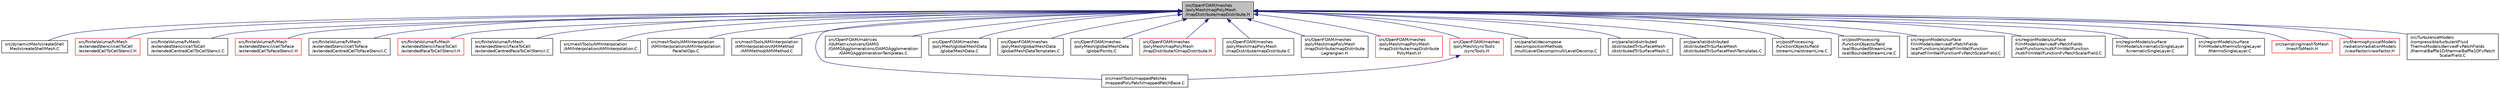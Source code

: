 digraph "src/OpenFOAM/meshes/polyMesh/mapPolyMesh/mapDistribute/mapDistribute.H"
{
  bgcolor="transparent";
  edge [fontname="Helvetica",fontsize="10",labelfontname="Helvetica",labelfontsize="10"];
  node [fontname="Helvetica",fontsize="10",shape=record];
  Node1 [label="src/OpenFOAM/meshes\l/polyMesh/mapPolyMesh\l/mapDistribute/mapDistribute.H",height=0.2,width=0.4,color="black", fillcolor="grey75", style="filled", fontcolor="black"];
  Node1 -> Node2 [dir="back",color="midnightblue",fontsize="10",style="solid",fontname="Helvetica"];
  Node2 [label="src/dynamicMesh/createShell\lMesh/createShellMesh.C",height=0.2,width=0.4,color="black",URL="$a04913.html"];
  Node1 -> Node3 [dir="back",color="midnightblue",fontsize="10",style="solid",fontname="Helvetica"];
  Node3 [label="src/finiteVolume/fvMesh\l/extendedStencil/cellToCell\l/extendedCellToCellStencil.H",height=0.2,width=0.4,color="red",URL="$a05985.html"];
  Node1 -> Node4 [dir="back",color="midnightblue",fontsize="10",style="solid",fontname="Helvetica"];
  Node4 [label="src/finiteVolume/fvMesh\l/extendedStencil/cellToCell\l/extendedCentredCellToCellStencil.C",height=0.2,width=0.4,color="black",URL="$a05987.html"];
  Node1 -> Node5 [dir="back",color="midnightblue",fontsize="10",style="solid",fontname="Helvetica"];
  Node5 [label="src/finiteVolume/fvMesh\l/extendedStencil/cellToFace\l/extendedCellToFaceStencil.H",height=0.2,width=0.4,color="red",URL="$a06004.html"];
  Node1 -> Node6 [dir="back",color="midnightblue",fontsize="10",style="solid",fontname="Helvetica"];
  Node6 [label="src/finiteVolume/fvMesh\l/extendedStencil/cellToFace\l/extendedCentredCellToFaceStencil.C",height=0.2,width=0.4,color="black",URL="$a06006.html"];
  Node1 -> Node7 [dir="back",color="midnightblue",fontsize="10",style="solid",fontname="Helvetica"];
  Node7 [label="src/finiteVolume/fvMesh\l/extendedStencil/faceToCell\l/extendedFaceToCellStencil.H",height=0.2,width=0.4,color="red",URL="$a06042.html"];
  Node1 -> Node8 [dir="back",color="midnightblue",fontsize="10",style="solid",fontname="Helvetica"];
  Node8 [label="src/finiteVolume/fvMesh\l/extendedStencil/faceToCell\l/extendedCentredFaceToCellStencil.C",height=0.2,width=0.4,color="black",URL="$a06039.html"];
  Node1 -> Node9 [dir="back",color="midnightblue",fontsize="10",style="solid",fontname="Helvetica"];
  Node9 [label="src/meshTools/AMIInterpolation\l/AMIInterpolation/AMIInterpolation.C",height=0.2,width=0.4,color="black",URL="$a07340.html"];
  Node1 -> Node10 [dir="back",color="midnightblue",fontsize="10",style="solid",fontname="Helvetica"];
  Node10 [label="src/meshTools/AMIInterpolation\l/AMIInterpolation/AMIInterpolation\lParallelOps.C",height=0.2,width=0.4,color="black",URL="$a07344.html"];
  Node1 -> Node11 [dir="back",color="midnightblue",fontsize="10",style="solid",fontname="Helvetica"];
  Node11 [label="src/meshTools/AMIInterpolation\l/AMIInterpolation/AMIMethod\l/AMIMethod/AMIMethod.C",height=0.2,width=0.4,color="black",URL="$a07345.html"];
  Node1 -> Node12 [dir="back",color="midnightblue",fontsize="10",style="solid",fontname="Helvetica"];
  Node12 [label="src/meshTools/mappedPatches\l/mappedPolyPatch/mappedPatchBase.C",height=0.2,width=0.4,color="black",URL="$a07458.html"];
  Node1 -> Node13 [dir="back",color="midnightblue",fontsize="10",style="solid",fontname="Helvetica"];
  Node13 [label="src/OpenFOAM/matrices\l/lduMatrix/solvers/GAMG\l/GAMGAgglomerations/GAMGAgglomeration\l/GAMGAgglomerationTemplates.C",height=0.2,width=0.4,color="black",URL="$a08539.html"];
  Node1 -> Node14 [dir="back",color="midnightblue",fontsize="10",style="solid",fontname="Helvetica"];
  Node14 [label="src/OpenFOAM/meshes\l/polyMesh/globalMeshData\l/globalMeshData.C",height=0.2,width=0.4,color="black",URL="$a08791.html"];
  Node1 -> Node15 [dir="back",color="midnightblue",fontsize="10",style="solid",fontname="Helvetica"];
  Node15 [label="src/OpenFOAM/meshes\l/polyMesh/globalMeshData\l/globalMeshDataTemplates.C",height=0.2,width=0.4,color="black",URL="$a08793.html"];
  Node1 -> Node16 [dir="back",color="midnightblue",fontsize="10",style="solid",fontname="Helvetica"];
  Node16 [label="src/OpenFOAM/meshes\l/polyMesh/globalMeshData\l/globalPoints.C",height=0.2,width=0.4,color="black",URL="$a08794.html"];
  Node1 -> Node17 [dir="back",color="midnightblue",fontsize="10",style="solid",fontname="Helvetica"];
  Node17 [label="src/OpenFOAM/meshes\l/polyMesh/mapPolyMesh\l/mapDistribute/IOmapDistribute.H",height=0.2,width=0.4,color="red",URL="$a08804.html"];
  Node1 -> Node18 [dir="back",color="midnightblue",fontsize="10",style="solid",fontname="Helvetica"];
  Node18 [label="src/OpenFOAM/meshes\l/polyMesh/mapPolyMesh\l/mapDistribute/mapDistribute.C",height=0.2,width=0.4,color="black",URL="$a08805.html"];
  Node1 -> Node19 [dir="back",color="midnightblue",fontsize="10",style="solid",fontname="Helvetica"];
  Node19 [label="src/OpenFOAM/meshes\l/polyMesh/mapPolyMesh\l/mapDistribute/mapDistribute\lLagrangian.H",height=0.2,width=0.4,color="black",URL="$a08810.html"];
  Node1 -> Node20 [dir="back",color="midnightblue",fontsize="10",style="solid",fontname="Helvetica"];
  Node20 [label="src/OpenFOAM/meshes\l/polyMesh/mapPolyMesh\l/mapDistribute/mapDistribute\lPolyMesh.H",height=0.2,width=0.4,color="red",URL="$a08812.html"];
  Node1 -> Node21 [dir="back",color="midnightblue",fontsize="10",style="solid",fontname="Helvetica"];
  Node21 [label="src/OpenFOAM/meshes\l/polyMesh/syncTools\l/syncTools.H",height=0.2,width=0.4,color="red",URL="$a08873.html"];
  Node21 -> Node12 [dir="back",color="midnightblue",fontsize="10",style="solid",fontname="Helvetica"];
  Node1 -> Node22 [dir="back",color="midnightblue",fontsize="10",style="solid",fontname="Helvetica"];
  Node22 [label="src/parallel/decompose\l/decompositionMethods\l/multiLevelDecomp/multiLevelDecomp.C",height=0.2,width=0.4,color="black",URL="$a09333.html"];
  Node1 -> Node23 [dir="back",color="midnightblue",fontsize="10",style="solid",fontname="Helvetica"];
  Node23 [label="src/parallel/distributed\l/distributedTriSurfaceMesh\l/distributedTriSurfaceMesh.C",height=0.2,width=0.4,color="black",URL="$a09347.html"];
  Node1 -> Node24 [dir="back",color="midnightblue",fontsize="10",style="solid",fontname="Helvetica"];
  Node24 [label="src/parallel/distributed\l/distributedTriSurfaceMesh\l/distributedTriSurfaceMeshTemplates.C",height=0.2,width=0.4,color="black",URL="$a09349.html"];
  Node1 -> Node25 [dir="back",color="midnightblue",fontsize="10",style="solid",fontname="Helvetica"];
  Node25 [label="src/postProcessing\l/functionObjects/field\l/streamLine/streamLine.C",height=0.2,width=0.4,color="black",URL="$a09450.html"];
  Node1 -> Node26 [dir="back",color="midnightblue",fontsize="10",style="solid",fontname="Helvetica"];
  Node26 [label="src/postProcessing\l/functionObjects/field\l/wallBoundedStreamLine\l/wallBoundedStreamLine.C",height=0.2,width=0.4,color="black",URL="$a09462.html"];
  Node1 -> Node27 [dir="back",color="midnightblue",fontsize="10",style="solid",fontname="Helvetica"];
  Node27 [label="src/regionModels/surface\lFilmModels/derivedFvPatchFields\l/wallFunctions/alphatFilmWallFunction\l/alphatFilmWallFunctionFvPatchScalarField.C",height=0.2,width=0.4,color="black",URL="$a09607.html"];
  Node1 -> Node28 [dir="back",color="midnightblue",fontsize="10",style="solid",fontname="Helvetica"];
  Node28 [label="src/regionModels/surface\lFilmModels/derivedFvPatchFields\l/wallFunctions/nutkFilmWallFunction\l/nutkFilmWallFunctionFvPatchScalarField.C",height=0.2,width=0.4,color="black",URL="$a09609.html"];
  Node1 -> Node29 [dir="back",color="midnightblue",fontsize="10",style="solid",fontname="Helvetica"];
  Node29 [label="src/regionModels/surface\lFilmModels/kinematicSingleLayer\l/kinematicSingleLayer.C",height=0.2,width=0.4,color="black",URL="$a09611.html"];
  Node1 -> Node30 [dir="back",color="midnightblue",fontsize="10",style="solid",fontname="Helvetica"];
  Node30 [label="src/regionModels/surface\lFilmModels/thermoSingleLayer\l/thermoSingleLayer.C",height=0.2,width=0.4,color="black",URL="$a09699.html"];
  Node1 -> Node31 [dir="back",color="midnightblue",fontsize="10",style="solid",fontname="Helvetica"];
  Node31 [label="src/sampling/meshToMesh\l/meshToMesh.H",height=0.2,width=0.4,color="red",URL="$a09858.html"];
  Node1 -> Node32 [dir="back",color="midnightblue",fontsize="10",style="solid",fontname="Helvetica"];
  Node32 [label="src/thermophysicalModels\l/radiation/radiationModels\l/viewFactor/viewFactor.H",height=0.2,width=0.4,color="red",URL="$a10332.html"];
  Node1 -> Node33 [dir="back",color="midnightblue",fontsize="10",style="solid",fontname="Helvetica"];
  Node33 [label="src/TurbulenceModels\l/compressible/turbulentFluid\lThermoModels/derivedFvPatchFields\l/thermalBaffle1D/thermalBaffle1DFvPatch\lScalarField.C",height=0.2,width=0.4,color="black",URL="$a10728.html"];
}
